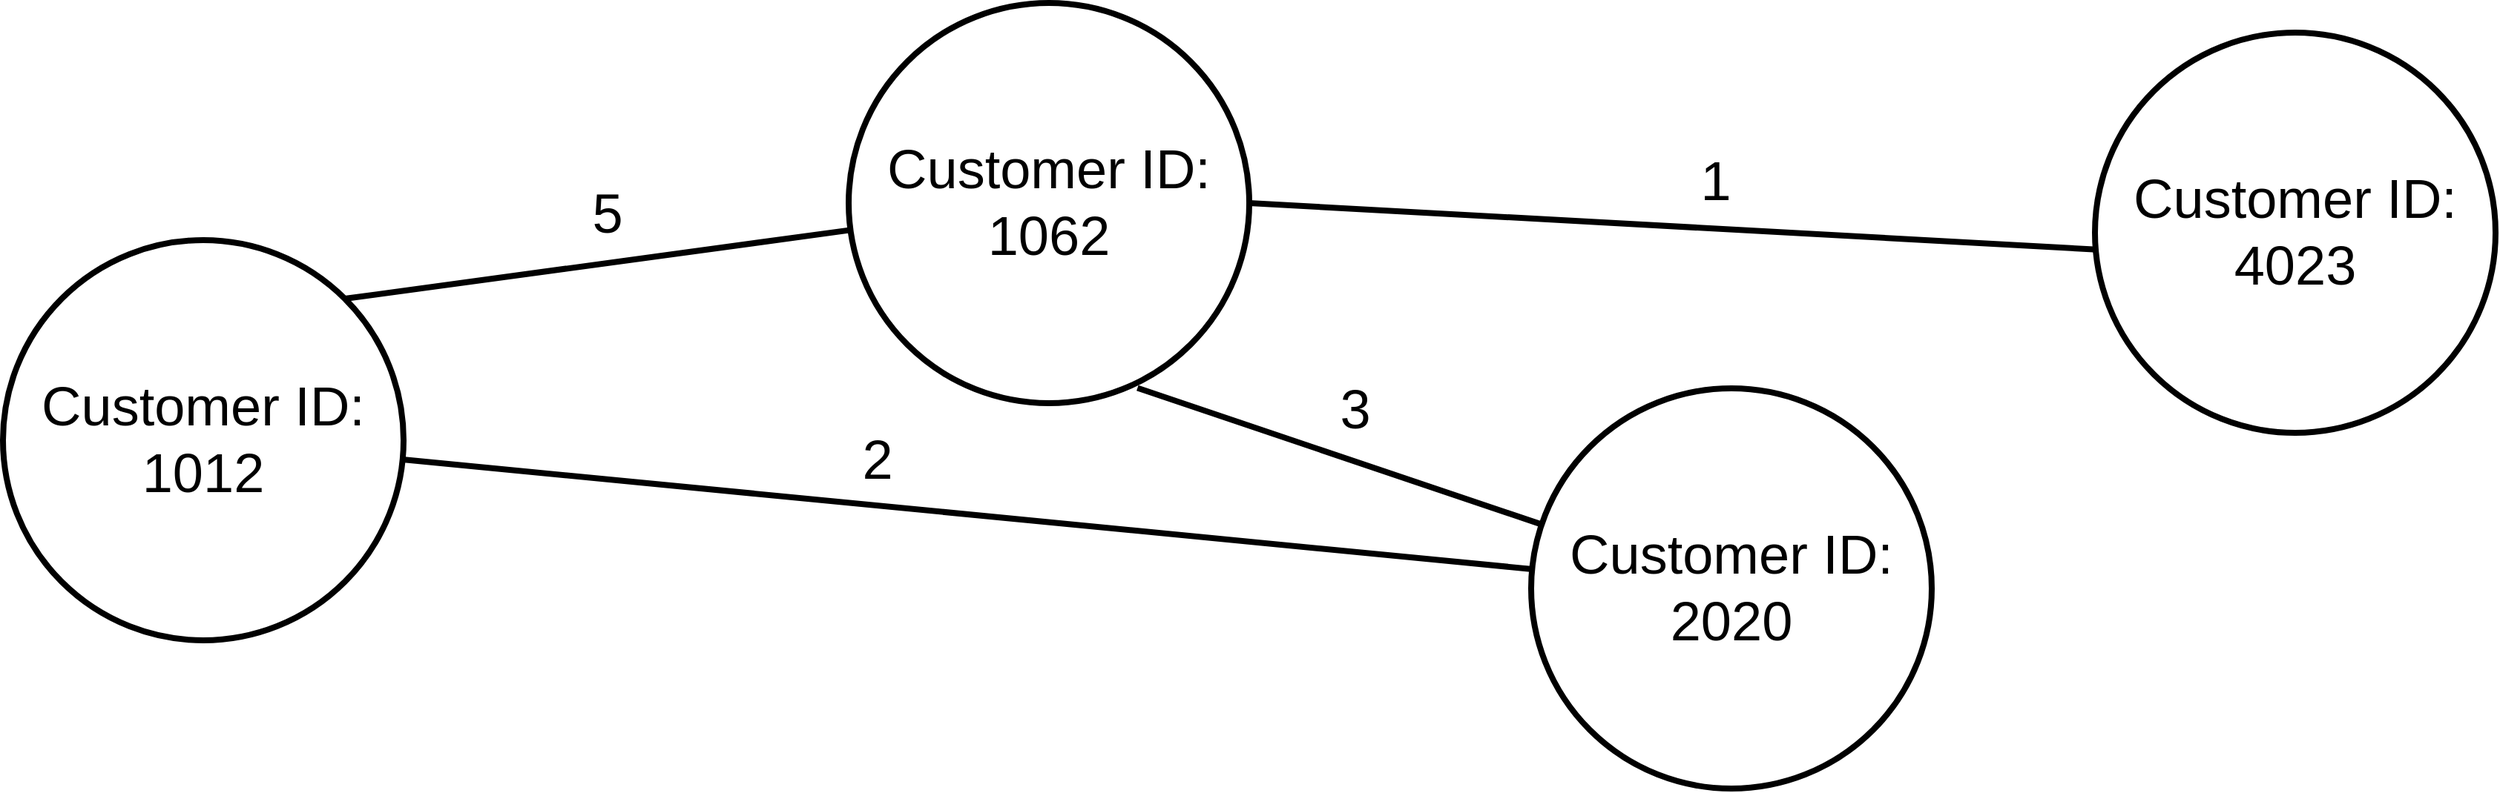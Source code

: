 <mxfile version="14.4.3" type="device"><diagram id="esn0KPyWP5VqKgLIu30A" name="Page-1"><mxGraphModel dx="2887" dy="1424" grid="1" gridSize="10" guides="1" tooltips="1" connect="1" arrows="1" fold="1" page="1" pageScale="1" pageWidth="850" pageHeight="1100" math="0" shadow="0"><root><mxCell id="0"/><mxCell id="1" parent="0"/><mxCell id="64db-YeOL_9wPEBN0aDp-1" value="&lt;font style=&quot;font-size: 37px;&quot;&gt;Customer ID: 1012&lt;/font&gt;" style="ellipse;whiteSpace=wrap;html=1;aspect=fixed;strokeWidth=4;fontSize=37;" vertex="1" parent="1"><mxGeometry x="-50" y="260" width="270" height="270" as="geometry"/></mxCell><mxCell id="64db-YeOL_9wPEBN0aDp-2" value="&lt;font style=&quot;font-size: 37px;&quot;&gt;Customer ID: 1062&lt;/font&gt;" style="ellipse;whiteSpace=wrap;html=1;aspect=fixed;strokeWidth=4;fontSize=37;" vertex="1" parent="1"><mxGeometry x="520" y="100" width="270" height="270" as="geometry"/></mxCell><mxCell id="64db-YeOL_9wPEBN0aDp-3" value="&lt;font style=&quot;font-size: 37px;&quot;&gt;Customer ID: 2020&lt;/font&gt;" style="ellipse;whiteSpace=wrap;html=1;aspect=fixed;strokeWidth=4;fontSize=37;" vertex="1" parent="1"><mxGeometry x="980" y="360" width="270" height="270" as="geometry"/></mxCell><mxCell id="64db-YeOL_9wPEBN0aDp-4" value="&lt;font style=&quot;font-size: 37px;&quot;&gt;Customer ID: 4023&lt;/font&gt;" style="ellipse;whiteSpace=wrap;html=1;aspect=fixed;strokeWidth=4;fontSize=37;" vertex="1" parent="1"><mxGeometry x="1360" y="120" width="270" height="270" as="geometry"/></mxCell><mxCell id="64db-YeOL_9wPEBN0aDp-5" value="" style="endArrow=none;html=1;exitX=1;exitY=0;exitDx=0;exitDy=0;strokeWidth=4;fontSize=37;" edge="1" parent="1" source="64db-YeOL_9wPEBN0aDp-1" target="64db-YeOL_9wPEBN0aDp-2"><mxGeometry width="50" height="50" relative="1" as="geometry"><mxPoint x="560" y="520" as="sourcePoint"/><mxPoint x="610" y="470" as="targetPoint"/></mxGeometry></mxCell><mxCell id="64db-YeOL_9wPEBN0aDp-9" value="&lt;font style=&quot;font-size: 37px;&quot;&gt;5&lt;/font&gt;" style="edgeLabel;html=1;align=center;verticalAlign=middle;resizable=0;points=[];fontSize=37;" vertex="1" connectable="0" parent="64db-YeOL_9wPEBN0aDp-5"><mxGeometry x="0.023" y="-4" relative="1" as="geometry"><mxPoint x="1.69" y="-36.73" as="offset"/></mxGeometry></mxCell><mxCell id="64db-YeOL_9wPEBN0aDp-6" value="" style="endArrow=none;html=1;strokeWidth=4;fontSize=37;" edge="1" parent="1" source="64db-YeOL_9wPEBN0aDp-1" target="64db-YeOL_9wPEBN0aDp-3"><mxGeometry width="50" height="50" relative="1" as="geometry"><mxPoint x="370.459" y="489.541" as="sourcePoint"/><mxPoint x="630.52" y="326.55" as="targetPoint"/></mxGeometry></mxCell><mxCell id="64db-YeOL_9wPEBN0aDp-7" value="" style="endArrow=none;html=1;exitX=0.721;exitY=0.962;exitDx=0;exitDy=0;strokeWidth=4;exitPerimeter=0;fontSize=37;" edge="1" parent="1" source="64db-YeOL_9wPEBN0aDp-2" target="64db-YeOL_9wPEBN0aDp-3"><mxGeometry width="50" height="50" relative="1" as="geometry"><mxPoint x="839.999" y="432.991" as="sourcePoint"/><mxPoint x="1100.06" y="270.0" as="targetPoint"/></mxGeometry></mxCell><mxCell id="64db-YeOL_9wPEBN0aDp-8" value="" style="endArrow=none;html=1;exitX=1;exitY=0.5;exitDx=0;exitDy=0;strokeWidth=4;entryX=0.005;entryY=0.542;entryDx=0;entryDy=0;entryPerimeter=0;fontSize=37;" edge="1" parent="1" source="64db-YeOL_9wPEBN0aDp-2" target="64db-YeOL_9wPEBN0aDp-4"><mxGeometry width="50" height="50" relative="1" as="geometry"><mxPoint x="959.999" y="422.991" as="sourcePoint"/><mxPoint x="1220.06" y="260.0" as="targetPoint"/></mxGeometry></mxCell><mxCell id="64db-YeOL_9wPEBN0aDp-11" value="&lt;font style=&quot;font-size: 37px;&quot;&gt;2&lt;/font&gt;" style="edgeLabel;html=1;align=center;verticalAlign=middle;resizable=0;points=[];fontSize=37;" vertex="1" connectable="0" parent="1"><mxGeometry x="539.996" y="410.002" as="geometry"><mxPoint x="-1" y="-1" as="offset"/></mxGeometry></mxCell><mxCell id="64db-YeOL_9wPEBN0aDp-12" value="&lt;font style=&quot;font-size: 37px;&quot;&gt;3&lt;/font&gt;" style="edgeLabel;html=1;align=center;verticalAlign=middle;resizable=0;points=[];fontSize=37;" vertex="1" connectable="0" parent="1"><mxGeometry x="589.996" y="540.002" as="geometry"><mxPoint x="271" y="-165" as="offset"/></mxGeometry></mxCell><mxCell id="64db-YeOL_9wPEBN0aDp-13" value="&lt;font style=&quot;font-size: 37px;&quot;&gt;1&lt;/font&gt;" style="edgeLabel;html=1;align=center;verticalAlign=middle;resizable=0;points=[];fontSize=37;" vertex="1" connectable="0" parent="1"><mxGeometry x="569.996" y="570.002" as="geometry"><mxPoint x="534" y="-349" as="offset"/></mxGeometry></mxCell></root></mxGraphModel></diagram></mxfile>